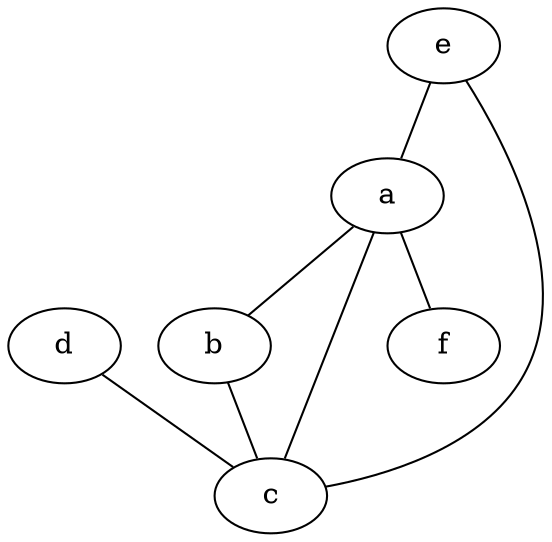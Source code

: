 graph { 
    a -- b; 
    b -- c; 
    a -- c; 
    d -- c; 
    e -- c; 
    e -- a;
    a -- f;
  }